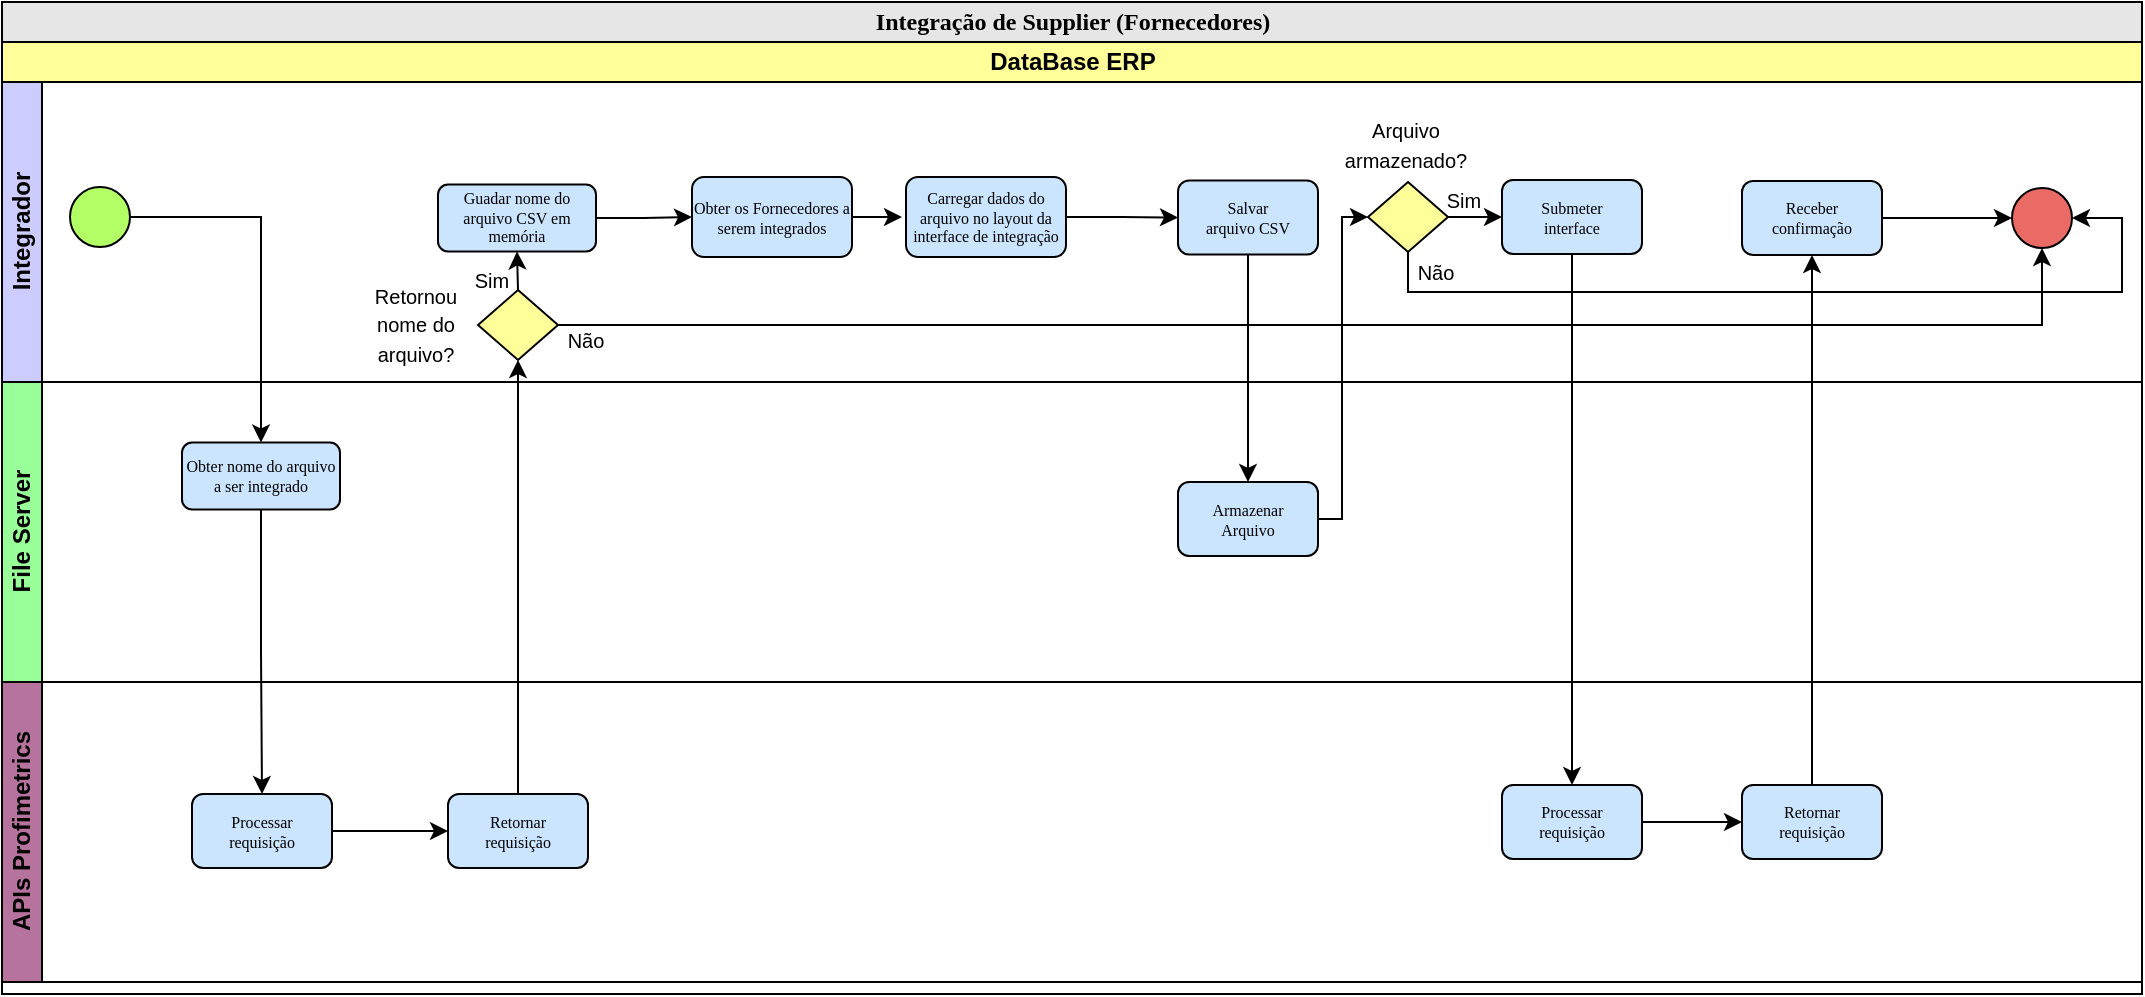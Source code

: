 <mxfile version="19.0.3" type="device"><diagram id="6bzzlCuFHibXWt6PW22r" name="Página-1"><mxGraphModel dx="923" dy="461" grid="1" gridSize="10" guides="1" tooltips="1" connect="1" arrows="1" fold="1" page="1" pageScale="1" pageWidth="1169" pageHeight="827" math="0" shadow="0"><root><mxCell id="0"/><mxCell id="1" parent="0"/><object label="&lt;font style=&quot;font-size: 12px&quot;&gt;Integração de Supplier (Fornecedores)&lt;br&gt;&lt;/font&gt;" id="xNGSeibpCl9s7ZbJRYSy-1"><mxCell style="swimlane;html=1;childLayout=stackLayout;horizontal=1;startSize=20;horizontalStack=0;rounded=0;shadow=0;labelBackgroundColor=none;strokeWidth=1;fontFamily=Verdana;fontSize=8;align=center;fillColor=#E6E6E6;" parent="1" vertex="1"><mxGeometry x="40" y="74" width="1070" height="496" as="geometry"><mxRectangle x="180" y="74" width="230" height="20" as="alternateBounds"/></mxGeometry></mxCell></object><mxCell id="xNGSeibpCl9s7ZbJRYSy-2" value="DataBase ERP" style="swimlane;html=1;startSize=20;horizontal=0;fillColor=#FFFF99;" parent="xNGSeibpCl9s7ZbJRYSy-1" vertex="1" collapsed="1"><mxGeometry y="20" width="1070" height="20" as="geometry"><mxRectangle y="20" width="1070" height="150" as="alternateBounds"/></mxGeometry></mxCell><mxCell id="xNGSeibpCl9s7ZbJRYSy-6" value="Integrador" style="swimlane;html=1;startSize=20;horizontal=0;fillColor=#CCCCFF;" parent="xNGSeibpCl9s7ZbJRYSy-1" vertex="1"><mxGeometry y="40" width="1070" height="150" as="geometry"><mxRectangle y="170" width="760" height="20" as="alternateBounds"/></mxGeometry></mxCell><mxCell id="xNGSeibpCl9s7ZbJRYSy-7" value="" style="ellipse;whiteSpace=wrap;html=1;rounded=0;shadow=0;labelBackgroundColor=none;strokeWidth=1;fontFamily=Verdana;fontSize=8;align=center;fillColor=#B3FF66;" parent="xNGSeibpCl9s7ZbJRYSy-6" vertex="1"><mxGeometry x="34" y="52.5" width="30" height="30" as="geometry"/></mxCell><mxCell id="AVHMCyfrF46r0l79myzc-3" style="edgeStyle=orthogonalEdgeStyle;rounded=0;orthogonalLoop=1;jettySize=auto;html=1;exitX=1;exitY=0.5;exitDx=0;exitDy=0;entryX=0;entryY=0.5;entryDx=0;entryDy=0;" parent="xNGSeibpCl9s7ZbJRYSy-6" source="xNGSeibpCl9s7ZbJRYSy-10" target="xNGSeibpCl9s7ZbJRYSy-8" edge="1"><mxGeometry relative="1" as="geometry"/></mxCell><mxCell id="xNGSeibpCl9s7ZbJRYSy-10" value="Guadar nome do arquivo CSV em memória" style="rounded=1;whiteSpace=wrap;html=1;shadow=0;labelBackgroundColor=none;strokeWidth=1;fontFamily=Verdana;fontSize=8;align=center;fillColor=#CCE5FF;" parent="xNGSeibpCl9s7ZbJRYSy-6" vertex="1"><mxGeometry x="218" y="51.25" width="79" height="33.5" as="geometry"/></mxCell><mxCell id="xNGSeibpCl9s7ZbJRYSy-12" value="Submeter&lt;br&gt;interface" style="rounded=1;whiteSpace=wrap;html=1;shadow=0;labelBackgroundColor=none;strokeWidth=1;fontFamily=Verdana;fontSize=8;align=center;fillColor=#CCE5FF;" parent="xNGSeibpCl9s7ZbJRYSy-6" vertex="1"><mxGeometry x="750" y="49" width="70" height="37" as="geometry"/></mxCell><mxCell id="RBw6ff4EWKmMU_451mw1-17" value="Salvar&lt;br&gt;arquivo CSV" style="rounded=1;whiteSpace=wrap;html=1;shadow=0;labelBackgroundColor=none;strokeWidth=1;fontFamily=Verdana;fontSize=8;align=center;fillColor=#CCE5FF;" parent="xNGSeibpCl9s7ZbJRYSy-6" vertex="1"><mxGeometry x="588" y="49.25" width="70" height="37" as="geometry"/></mxCell><mxCell id="xNGSeibpCl9s7ZbJRYSy-13" value="" style="ellipse;whiteSpace=wrap;html=1;rounded=0;shadow=0;labelBackgroundColor=none;strokeWidth=1;fontFamily=Verdana;fontSize=8;align=center;fillColor=#EA6B66;" parent="xNGSeibpCl9s7ZbJRYSy-6" vertex="1"><mxGeometry x="1005" y="53" width="30" height="30" as="geometry"/></mxCell><mxCell id="RBw6ff4EWKmMU_451mw1-43" style="edgeStyle=orthogonalEdgeStyle;rounded=0;orthogonalLoop=1;jettySize=auto;html=1;" parent="xNGSeibpCl9s7ZbJRYSy-6" source="RBw6ff4EWKmMU_451mw1-41" target="xNGSeibpCl9s7ZbJRYSy-13" edge="1"><mxGeometry relative="1" as="geometry"/></mxCell><mxCell id="RBw6ff4EWKmMU_451mw1-41" value="Receber confirmação" style="rounded=1;whiteSpace=wrap;html=1;shadow=0;labelBackgroundColor=none;strokeWidth=1;fontFamily=Verdana;fontSize=8;align=center;fillColor=#CCE5FF;" parent="xNGSeibpCl9s7ZbJRYSy-6" vertex="1"><mxGeometry x="870" y="49.5" width="70" height="37" as="geometry"/></mxCell><mxCell id="RBw6ff4EWKmMU_451mw1-48" style="edgeStyle=orthogonalEdgeStyle;rounded=0;orthogonalLoop=1;jettySize=auto;html=1;exitX=1;exitY=0.5;exitDx=0;exitDy=0;" parent="xNGSeibpCl9s7ZbJRYSy-6" source="RBw6ff4EWKmMU_451mw1-47" target="xNGSeibpCl9s7ZbJRYSy-12" edge="1"><mxGeometry relative="1" as="geometry"/></mxCell><mxCell id="AVHMCyfrF46r0l79myzc-13" style="edgeStyle=orthogonalEdgeStyle;rounded=0;orthogonalLoop=1;jettySize=auto;html=1;exitX=0.5;exitY=1;exitDx=0;exitDy=0;entryX=1;entryY=0.5;entryDx=0;entryDy=0;fontSize=10;" parent="xNGSeibpCl9s7ZbJRYSy-6" source="RBw6ff4EWKmMU_451mw1-47" target="xNGSeibpCl9s7ZbJRYSy-13" edge="1"><mxGeometry relative="1" as="geometry"><Array as="points"><mxPoint x="703" y="105"/><mxPoint x="1060" y="105"/><mxPoint x="1060" y="68"/></Array></mxGeometry></mxCell><mxCell id="RBw6ff4EWKmMU_451mw1-47" value="" style="rhombus;whiteSpace=wrap;html=1;fillColor=#FFFF99;" parent="xNGSeibpCl9s7ZbJRYSy-6" vertex="1"><mxGeometry x="683" y="50" width="40" height="35" as="geometry"/></mxCell><mxCell id="RBw6ff4EWKmMU_451mw1-49" value="&lt;font style=&quot;font-size: 10px&quot;&gt;Arquivo&lt;br&gt;armazenado?&lt;/font&gt;" style="text;html=1;strokeColor=none;fillColor=none;align=center;verticalAlign=middle;whiteSpace=wrap;rounded=0;" parent="xNGSeibpCl9s7ZbJRYSy-6" vertex="1"><mxGeometry x="657" y="16" width="90" height="30" as="geometry"/></mxCell><mxCell id="xNGSeibpCl9s7ZbJRYSy-8" value="Obter os Fornecedores a serem integrados" style="rounded=1;whiteSpace=wrap;html=1;shadow=0;labelBackgroundColor=none;strokeWidth=1;fontFamily=Verdana;fontSize=8;align=center;fillColor=#CCE5FF;" parent="xNGSeibpCl9s7ZbJRYSy-6" vertex="1"><mxGeometry x="345" y="47.5" width="80" height="40" as="geometry"/></mxCell><mxCell id="AVHMCyfrF46r0l79myzc-4" style="edgeStyle=orthogonalEdgeStyle;rounded=0;orthogonalLoop=1;jettySize=auto;html=1;entryX=0;entryY=0.5;entryDx=0;entryDy=0;" parent="xNGSeibpCl9s7ZbJRYSy-6" source="RBw6ff4EWKmMU_451mw1-20" target="RBw6ff4EWKmMU_451mw1-17" edge="1"><mxGeometry relative="1" as="geometry"/></mxCell><mxCell id="RBw6ff4EWKmMU_451mw1-20" value="Carregar dados do arquivo no layout da interface de integração" style="rounded=1;whiteSpace=wrap;html=1;shadow=0;labelBackgroundColor=none;strokeWidth=1;fontFamily=Verdana;fontSize=8;align=center;fillColor=#CCE5FF;" parent="xNGSeibpCl9s7ZbJRYSy-6" vertex="1"><mxGeometry x="452" y="47.5" width="80" height="40" as="geometry"/></mxCell><mxCell id="AVHMCyfrF46r0l79myzc-8" style="edgeStyle=orthogonalEdgeStyle;rounded=0;orthogonalLoop=1;jettySize=auto;html=1;exitX=0.5;exitY=0;exitDx=0;exitDy=0;entryX=0.5;entryY=1;entryDx=0;entryDy=0;fontSize=10;" parent="xNGSeibpCl9s7ZbJRYSy-6" source="AVHMCyfrF46r0l79myzc-5" target="xNGSeibpCl9s7ZbJRYSy-10" edge="1"><mxGeometry relative="1" as="geometry"/></mxCell><mxCell id="AVHMCyfrF46r0l79myzc-10" style="edgeStyle=orthogonalEdgeStyle;rounded=0;orthogonalLoop=1;jettySize=auto;html=1;entryX=0.5;entryY=1;entryDx=0;entryDy=0;fontSize=10;" parent="xNGSeibpCl9s7ZbJRYSy-6" source="AVHMCyfrF46r0l79myzc-5" target="xNGSeibpCl9s7ZbJRYSy-13" edge="1"><mxGeometry relative="1" as="geometry"/></mxCell><mxCell id="AVHMCyfrF46r0l79myzc-5" value="" style="rhombus;whiteSpace=wrap;html=1;fillColor=#FFFF99;" parent="xNGSeibpCl9s7ZbJRYSy-6" vertex="1"><mxGeometry x="238" y="104" width="40" height="35" as="geometry"/></mxCell><mxCell id="AVHMCyfrF46r0l79myzc-6" value="&lt;font style=&quot;font-size: 10px&quot;&gt;Retornou nome do arquivo?&lt;/font&gt;" style="text;html=1;strokeColor=none;fillColor=none;align=center;verticalAlign=middle;whiteSpace=wrap;rounded=0;" parent="xNGSeibpCl9s7ZbJRYSy-6" vertex="1"><mxGeometry x="177" y="106" width="60" height="30" as="geometry"/></mxCell><mxCell id="AVHMCyfrF46r0l79myzc-9" value="Sim" style="text;html=1;strokeColor=none;fillColor=none;align=center;verticalAlign=middle;whiteSpace=wrap;rounded=0;fontSize=10;" parent="xNGSeibpCl9s7ZbJRYSy-6" vertex="1"><mxGeometry x="215" y="83.75" width="60" height="30" as="geometry"/></mxCell><mxCell id="AVHMCyfrF46r0l79myzc-11" value="Não" style="text;html=1;strokeColor=none;fillColor=none;align=center;verticalAlign=middle;whiteSpace=wrap;rounded=0;fontSize=10;" parent="xNGSeibpCl9s7ZbJRYSy-6" vertex="1"><mxGeometry x="262" y="113.75" width="60" height="30" as="geometry"/></mxCell><mxCell id="AVHMCyfrF46r0l79myzc-12" value="Sim" style="text;html=1;strokeColor=none;fillColor=none;align=center;verticalAlign=middle;whiteSpace=wrap;rounded=0;fontSize=10;" parent="xNGSeibpCl9s7ZbJRYSy-6" vertex="1"><mxGeometry x="701" y="44" width="60" height="30" as="geometry"/></mxCell><mxCell id="AVHMCyfrF46r0l79myzc-14" value="Não" style="text;html=1;strokeColor=none;fillColor=none;align=center;verticalAlign=middle;whiteSpace=wrap;rounded=0;fontSize=10;" parent="xNGSeibpCl9s7ZbJRYSy-6" vertex="1"><mxGeometry x="687" y="79.5" width="60" height="30" as="geometry"/></mxCell><mxCell id="xNGSeibpCl9s7ZbJRYSy-14" value="File Server" style="swimlane;html=1;startSize=20;horizontal=0;fillColor=#99FF99;" parent="xNGSeibpCl9s7ZbJRYSy-1" vertex="1"><mxGeometry y="190" width="1070" height="150" as="geometry"><mxRectangle y="320" width="760" height="20" as="alternateBounds"/></mxGeometry></mxCell><mxCell id="xNGSeibpCl9s7ZbJRYSy-16" value="Armazenar&lt;br&gt;Arquivo" style="rounded=1;whiteSpace=wrap;html=1;shadow=0;labelBackgroundColor=none;strokeWidth=1;fontFamily=Verdana;fontSize=8;align=center;fillColor=#CCE5FF;" parent="xNGSeibpCl9s7ZbJRYSy-14" vertex="1"><mxGeometry x="588" y="50" width="70" height="37" as="geometry"/></mxCell><mxCell id="RBw6ff4EWKmMU_451mw1-10" value="APIs Profimetrics" style="swimlane;html=1;startSize=20;horizontal=0;fillColor=#B5739D;" parent="xNGSeibpCl9s7ZbJRYSy-1" vertex="1"><mxGeometry y="340" width="1070" height="150" as="geometry"><mxRectangle y="320" width="760" height="20" as="alternateBounds"/></mxGeometry></mxCell><mxCell id="RBw6ff4EWKmMU_451mw1-11" style="edgeStyle=orthogonalEdgeStyle;rounded=0;orthogonalLoop=1;jettySize=auto;html=1;exitX=1;exitY=0.5;exitDx=0;exitDy=0;entryX=0;entryY=0.5;entryDx=0;entryDy=0;" parent="RBw6ff4EWKmMU_451mw1-10" source="RBw6ff4EWKmMU_451mw1-12" target="RBw6ff4EWKmMU_451mw1-13" edge="1"><mxGeometry relative="1" as="geometry"/></mxCell><mxCell id="RBw6ff4EWKmMU_451mw1-12" value="Processar&lt;br&gt;requisição" style="rounded=1;whiteSpace=wrap;html=1;shadow=0;labelBackgroundColor=none;strokeWidth=1;fontFamily=Verdana;fontSize=8;align=center;fillColor=#CCE5FF;" parent="RBw6ff4EWKmMU_451mw1-10" vertex="1"><mxGeometry x="95" y="56" width="70" height="37" as="geometry"/></mxCell><mxCell id="RBw6ff4EWKmMU_451mw1-13" value="Retornar&lt;br&gt;requisição" style="rounded=1;whiteSpace=wrap;html=1;shadow=0;labelBackgroundColor=none;strokeWidth=1;fontFamily=Verdana;fontSize=8;align=center;fillColor=#CCE5FF;" parent="RBw6ff4EWKmMU_451mw1-10" vertex="1"><mxGeometry x="223" y="56" width="70" height="37" as="geometry"/></mxCell><mxCell id="RBw6ff4EWKmMU_451mw1-40" style="edgeStyle=orthogonalEdgeStyle;rounded=0;orthogonalLoop=1;jettySize=auto;html=1;exitX=1;exitY=0.5;exitDx=0;exitDy=0;entryX=0;entryY=0.5;entryDx=0;entryDy=0;" parent="RBw6ff4EWKmMU_451mw1-10" source="RBw6ff4EWKmMU_451mw1-37" target="RBw6ff4EWKmMU_451mw1-39" edge="1"><mxGeometry relative="1" as="geometry"/></mxCell><mxCell id="RBw6ff4EWKmMU_451mw1-37" value="Processar&lt;br&gt;requisição" style="rounded=1;whiteSpace=wrap;html=1;shadow=0;labelBackgroundColor=none;strokeWidth=1;fontFamily=Verdana;fontSize=8;align=center;fillColor=#CCE5FF;" parent="RBw6ff4EWKmMU_451mw1-10" vertex="1"><mxGeometry x="750" y="51.5" width="70" height="37" as="geometry"/></mxCell><mxCell id="RBw6ff4EWKmMU_451mw1-39" value="Retornar&lt;br&gt;requisição" style="rounded=1;whiteSpace=wrap;html=1;shadow=0;labelBackgroundColor=none;strokeWidth=1;fontFamily=Verdana;fontSize=8;align=center;fillColor=#CCE5FF;" parent="RBw6ff4EWKmMU_451mw1-10" vertex="1"><mxGeometry x="870" y="51.5" width="70" height="37" as="geometry"/></mxCell><mxCell id="RBw6ff4EWKmMU_451mw1-25" style="edgeStyle=orthogonalEdgeStyle;rounded=0;orthogonalLoop=1;jettySize=auto;html=1;exitX=0.5;exitY=1;exitDx=0;exitDy=0;entryX=0.5;entryY=0;entryDx=0;entryDy=0;" parent="xNGSeibpCl9s7ZbJRYSy-1" source="RBw6ff4EWKmMU_451mw1-17" target="xNGSeibpCl9s7ZbJRYSy-16" edge="1"><mxGeometry relative="1" as="geometry"><mxPoint x="623" y="396" as="targetPoint"/></mxGeometry></mxCell><mxCell id="RBw6ff4EWKmMU_451mw1-38" style="edgeStyle=orthogonalEdgeStyle;rounded=0;orthogonalLoop=1;jettySize=auto;html=1;exitX=0.5;exitY=1;exitDx=0;exitDy=0;entryX=0.5;entryY=0;entryDx=0;entryDy=0;" parent="xNGSeibpCl9s7ZbJRYSy-1" source="xNGSeibpCl9s7ZbJRYSy-12" target="RBw6ff4EWKmMU_451mw1-37" edge="1"><mxGeometry relative="1" as="geometry"/></mxCell><mxCell id="RBw6ff4EWKmMU_451mw1-42" style="edgeStyle=orthogonalEdgeStyle;rounded=0;orthogonalLoop=1;jettySize=auto;html=1;exitX=0.5;exitY=0;exitDx=0;exitDy=0;entryX=0.5;entryY=1;entryDx=0;entryDy=0;" parent="xNGSeibpCl9s7ZbJRYSy-1" source="RBw6ff4EWKmMU_451mw1-39" target="RBw6ff4EWKmMU_451mw1-41" edge="1"><mxGeometry relative="1" as="geometry"/></mxCell><mxCell id="AVHMCyfrF46r0l79myzc-7" style="edgeStyle=orthogonalEdgeStyle;rounded=0;orthogonalLoop=1;jettySize=auto;html=1;exitX=0.5;exitY=0;exitDx=0;exitDy=0;entryX=0.5;entryY=1;entryDx=0;entryDy=0;fontSize=10;" parent="xNGSeibpCl9s7ZbJRYSy-1" source="RBw6ff4EWKmMU_451mw1-13" target="AVHMCyfrF46r0l79myzc-5" edge="1"><mxGeometry relative="1" as="geometry"/></mxCell><mxCell id="K3ng7qhZKnPjcvrqPIdb-3" style="edgeStyle=orthogonalEdgeStyle;rounded=0;orthogonalLoop=1;jettySize=auto;html=1;entryX=0;entryY=0.5;entryDx=0;entryDy=0;" parent="xNGSeibpCl9s7ZbJRYSy-1" source="xNGSeibpCl9s7ZbJRYSy-16" target="RBw6ff4EWKmMU_451mw1-47" edge="1"><mxGeometry relative="1" as="geometry"><Array as="points"><mxPoint x="670" y="259"/><mxPoint x="670" y="108"/></Array></mxGeometry></mxCell><mxCell id="RBw6ff4EWKmMU_451mw1-45" value="Obter nome do arquivo a ser integrado" style="rounded=1;whiteSpace=wrap;html=1;shadow=0;labelBackgroundColor=none;strokeWidth=1;fontFamily=Verdana;fontSize=8;align=center;fillColor=#CCE5FF;" parent="1" vertex="1"><mxGeometry x="130" y="294.25" width="79" height="33.5" as="geometry"/></mxCell><mxCell id="RBw6ff4EWKmMU_451mw1-44" style="edgeStyle=orthogonalEdgeStyle;rounded=0;orthogonalLoop=1;jettySize=auto;html=1;entryX=0.5;entryY=0;entryDx=0;entryDy=0;exitX=0.5;exitY=1;exitDx=0;exitDy=0;" parent="1" source="RBw6ff4EWKmMU_451mw1-45" target="RBw6ff4EWKmMU_451mw1-12" edge="1"><mxGeometry relative="1" as="geometry"/></mxCell><mxCell id="AVHMCyfrF46r0l79myzc-1" style="edgeStyle=orthogonalEdgeStyle;rounded=0;orthogonalLoop=1;jettySize=auto;html=1;exitX=1;exitY=0.5;exitDx=0;exitDy=0;" parent="1" source="xNGSeibpCl9s7ZbJRYSy-7" target="RBw6ff4EWKmMU_451mw1-45" edge="1"><mxGeometry relative="1" as="geometry"/></mxCell><mxCell id="K3ng7qhZKnPjcvrqPIdb-1" style="edgeStyle=orthogonalEdgeStyle;rounded=0;orthogonalLoop=1;jettySize=auto;html=1;exitX=1;exitY=0.5;exitDx=0;exitDy=0;" parent="1" source="xNGSeibpCl9s7ZbJRYSy-8" edge="1"><mxGeometry relative="1" as="geometry"><mxPoint x="490" y="181.667" as="targetPoint"/></mxGeometry></mxCell></root></mxGraphModel></diagram></mxfile>